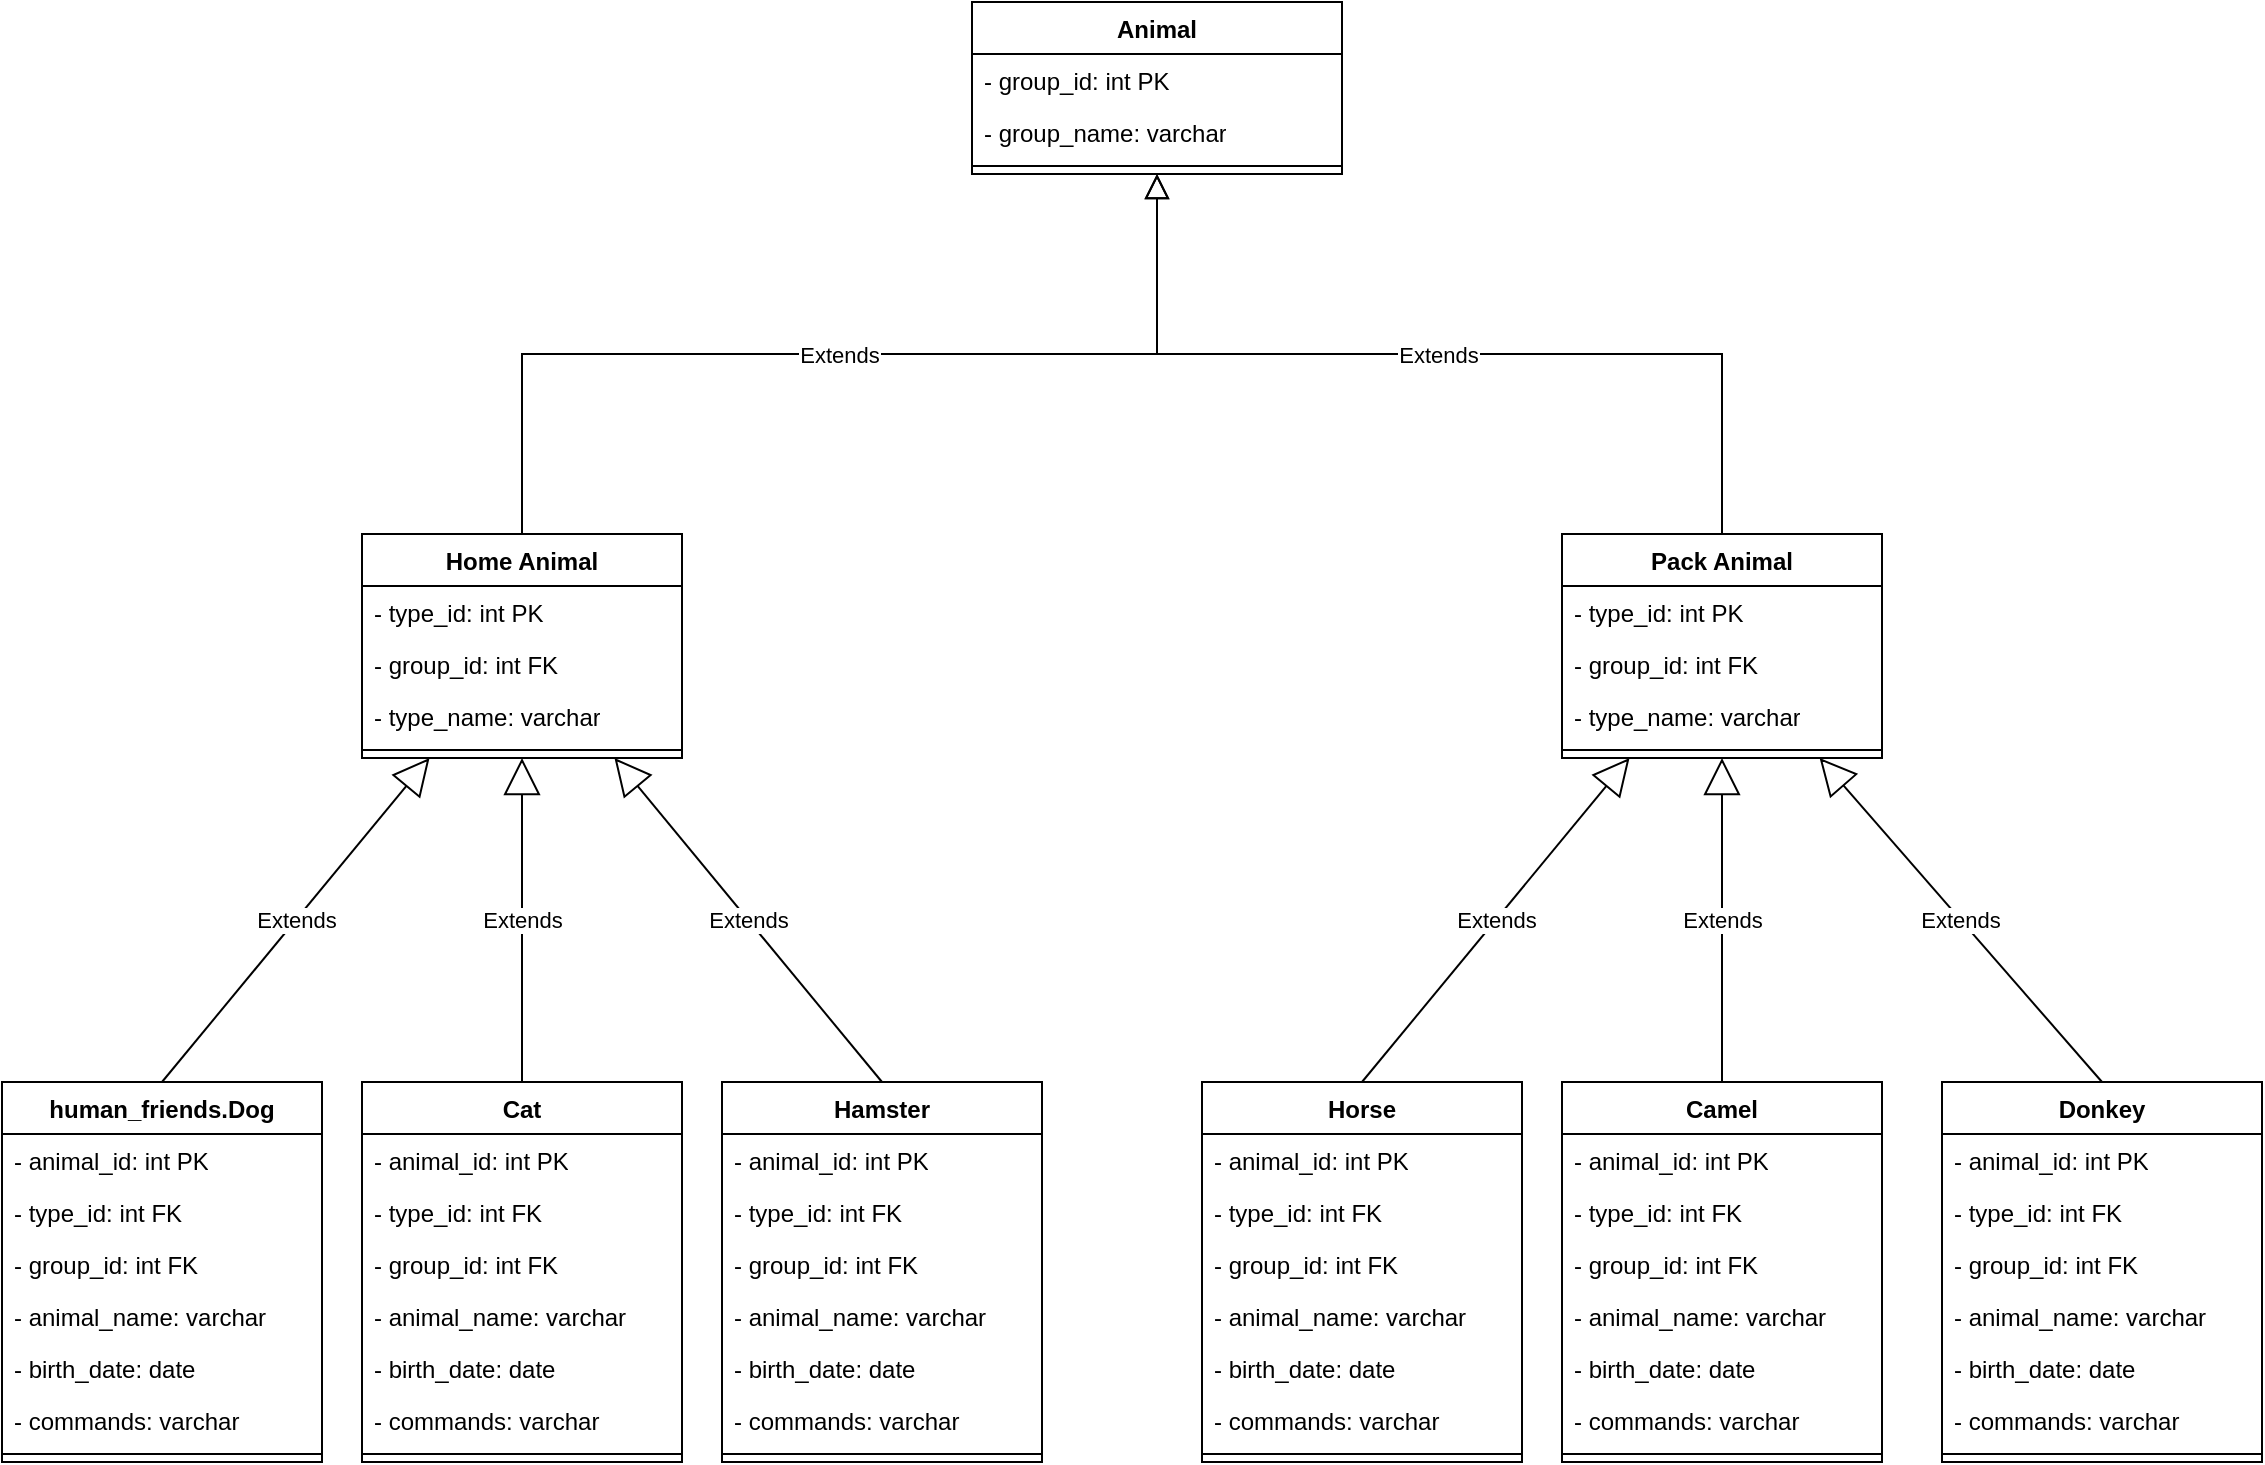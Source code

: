 <mxfile version="24.2.7" type="device">
  <diagram id="C5RBs43oDa-KdzZeNtuy" name="Page-1">
    <mxGraphModel dx="1311" dy="666" grid="1" gridSize="10" guides="1" tooltips="1" connect="1" arrows="1" fold="1" page="1" pageScale="1" pageWidth="1169" pageHeight="827" math="0" shadow="0">
      <root>
        <mxCell id="WIyWlLk6GJQsqaUBKTNV-0" />
        <mxCell id="WIyWlLk6GJQsqaUBKTNV-1" parent="WIyWlLk6GJQsqaUBKTNV-0" />
        <mxCell id="zkfFHV4jXpPFQw0GAbJ--12" value="Extends" style="endArrow=block;endSize=10;endFill=0;shadow=0;strokeWidth=1;rounded=0;curved=0;edgeStyle=elbowEdgeStyle;elbow=vertical;exitX=0.5;exitY=0;exitDx=0;exitDy=0;" parent="WIyWlLk6GJQsqaUBKTNV-1" source="efwvmlFI9Zh6J3mrvMHq-28" target="efwvmlFI9Zh6J3mrvMHq-23" edge="1">
          <mxGeometry width="160" relative="1" as="geometry">
            <mxPoint x="230" y="277" as="sourcePoint" />
            <mxPoint x="410" y="165" as="targetPoint" />
          </mxGeometry>
        </mxCell>
        <mxCell id="zkfFHV4jXpPFQw0GAbJ--16" value="Extends" style="endArrow=block;endSize=10;endFill=0;shadow=0;strokeWidth=1;rounded=0;curved=0;edgeStyle=elbowEdgeStyle;elbow=vertical;exitX=0.5;exitY=0;exitDx=0;exitDy=0;" parent="WIyWlLk6GJQsqaUBKTNV-1" source="efwvmlFI9Zh6J3mrvMHq-32" target="efwvmlFI9Zh6J3mrvMHq-23" edge="1">
          <mxGeometry width="160" relative="1" as="geometry">
            <mxPoint x="590" y="277" as="sourcePoint" />
            <mxPoint x="410" y="165" as="targetPoint" />
          </mxGeometry>
        </mxCell>
        <mxCell id="efwvmlFI9Zh6J3mrvMHq-17" value="Extends" style="endArrow=block;endSize=16;endFill=0;html=1;rounded=0;exitX=0.5;exitY=0;exitDx=0;exitDy=0;" parent="WIyWlLk6GJQsqaUBKTNV-1" source="mZx6ZZILbVtilGxUfGwO-8" target="efwvmlFI9Zh6J3mrvMHq-28" edge="1">
          <mxGeometry width="160" relative="1" as="geometry">
            <mxPoint x="95" y="570" as="sourcePoint" />
            <mxPoint x="210" y="400" as="targetPoint" />
          </mxGeometry>
        </mxCell>
        <mxCell id="efwvmlFI9Zh6J3mrvMHq-18" value="Extends" style="endArrow=block;endSize=16;endFill=0;html=1;rounded=0;exitX=0.5;exitY=0;exitDx=0;exitDy=0;" parent="WIyWlLk6GJQsqaUBKTNV-1" source="DU9tRd8xR8YtdWlbHEAD-2" target="efwvmlFI9Zh6J3mrvMHq-28" edge="1">
          <mxGeometry width="160" relative="1" as="geometry">
            <mxPoint x="270" y="570" as="sourcePoint" />
            <mxPoint x="302" y="411" as="targetPoint" />
          </mxGeometry>
        </mxCell>
        <mxCell id="efwvmlFI9Zh6J3mrvMHq-19" value="Extends" style="endArrow=block;endSize=16;endFill=0;html=1;rounded=0;exitX=0.5;exitY=0;exitDx=0;exitDy=0;" parent="WIyWlLk6GJQsqaUBKTNV-1" source="mZx6ZZILbVtilGxUfGwO-37" target="efwvmlFI9Zh6J3mrvMHq-28" edge="1">
          <mxGeometry width="160" relative="1" as="geometry">
            <mxPoint x="470" y="570" as="sourcePoint" />
            <mxPoint x="382" y="417" as="targetPoint" />
          </mxGeometry>
        </mxCell>
        <mxCell id="efwvmlFI9Zh6J3mrvMHq-20" value="Extends" style="endArrow=block;endSize=16;endFill=0;html=1;rounded=0;exitX=0.5;exitY=0;exitDx=0;exitDy=0;" parent="WIyWlLk6GJQsqaUBKTNV-1" source="mZx6ZZILbVtilGxUfGwO-45" target="efwvmlFI9Zh6J3mrvMHq-32" edge="1">
          <mxGeometry width="160" relative="1" as="geometry">
            <mxPoint x="690" y="570" as="sourcePoint" />
            <mxPoint x="572" y="417" as="targetPoint" />
          </mxGeometry>
        </mxCell>
        <mxCell id="efwvmlFI9Zh6J3mrvMHq-21" value="Extends" style="endArrow=block;endSize=16;endFill=0;html=1;rounded=0;" parent="WIyWlLk6GJQsqaUBKTNV-1" source="mZx6ZZILbVtilGxUfGwO-53" target="efwvmlFI9Zh6J3mrvMHq-32" edge="1">
          <mxGeometry width="160" relative="1" as="geometry">
            <mxPoint x="880" y="570" as="sourcePoint" />
            <mxPoint x="690" y="417" as="targetPoint" />
          </mxGeometry>
        </mxCell>
        <mxCell id="efwvmlFI9Zh6J3mrvMHq-22" value="Extends" style="endArrow=block;endSize=16;endFill=0;html=1;rounded=0;exitX=0.5;exitY=0;exitDx=0;exitDy=0;" parent="WIyWlLk6GJQsqaUBKTNV-1" source="mZx6ZZILbVtilGxUfGwO-61" target="efwvmlFI9Zh6J3mrvMHq-32" edge="1">
          <mxGeometry width="160" relative="1" as="geometry">
            <mxPoint x="1070" y="570" as="sourcePoint" />
            <mxPoint x="920" y="410" as="targetPoint" />
          </mxGeometry>
        </mxCell>
        <mxCell id="efwvmlFI9Zh6J3mrvMHq-23" value="Animal" style="swimlane;fontStyle=1;align=center;verticalAlign=top;childLayout=stackLayout;horizontal=1;startSize=26;horizontalStack=0;resizeParent=1;resizeParentMax=0;resizeLast=0;collapsible=1;marginBottom=0;whiteSpace=wrap;html=1;" parent="WIyWlLk6GJQsqaUBKTNV-1" vertex="1">
          <mxGeometry x="505" y="30" width="185" height="86" as="geometry" />
        </mxCell>
        <mxCell id="mZx6ZZILbVtilGxUfGwO-1" value="- group_id: int PK" style="text;strokeColor=none;fillColor=none;align=left;verticalAlign=top;spacingLeft=4;spacingRight=4;overflow=hidden;rotatable=0;points=[[0,0.5],[1,0.5]];portConstraint=eastwest;whiteSpace=wrap;html=1;" vertex="1" parent="efwvmlFI9Zh6J3mrvMHq-23">
          <mxGeometry y="26" width="185" height="26" as="geometry" />
        </mxCell>
        <mxCell id="mZx6ZZILbVtilGxUfGwO-2" value="- group_name: varchar" style="text;strokeColor=none;fillColor=none;align=left;verticalAlign=top;spacingLeft=4;spacingRight=4;overflow=hidden;rotatable=0;points=[[0,0.5],[1,0.5]];portConstraint=eastwest;whiteSpace=wrap;html=1;" vertex="1" parent="efwvmlFI9Zh6J3mrvMHq-23">
          <mxGeometry y="52" width="185" height="26" as="geometry" />
        </mxCell>
        <mxCell id="efwvmlFI9Zh6J3mrvMHq-25" value="" style="line;strokeWidth=1;fillColor=none;align=left;verticalAlign=middle;spacingTop=-1;spacingLeft=3;spacingRight=3;rotatable=0;labelPosition=right;points=[];portConstraint=eastwest;strokeColor=inherit;" parent="efwvmlFI9Zh6J3mrvMHq-23" vertex="1">
          <mxGeometry y="78" width="185" height="8" as="geometry" />
        </mxCell>
        <mxCell id="efwvmlFI9Zh6J3mrvMHq-28" value="Home Animal" style="swimlane;fontStyle=1;align=center;verticalAlign=top;childLayout=stackLayout;horizontal=1;startSize=26;horizontalStack=0;resizeParent=1;resizeParentMax=0;resizeLast=0;collapsible=1;marginBottom=0;whiteSpace=wrap;html=1;" parent="WIyWlLk6GJQsqaUBKTNV-1" vertex="1">
          <mxGeometry x="200" y="296" width="160" height="112" as="geometry" />
        </mxCell>
        <mxCell id="mZx6ZZILbVtilGxUfGwO-12" value="- type_id: int PK" style="text;strokeColor=none;fillColor=none;align=left;verticalAlign=top;spacingLeft=4;spacingRight=4;overflow=hidden;rotatable=0;points=[[0,0.5],[1,0.5]];portConstraint=eastwest;whiteSpace=wrap;html=1;" vertex="1" parent="efwvmlFI9Zh6J3mrvMHq-28">
          <mxGeometry y="26" width="160" height="26" as="geometry" />
        </mxCell>
        <mxCell id="mZx6ZZILbVtilGxUfGwO-11" value="- group_id: int FK" style="text;strokeColor=none;fillColor=none;align=left;verticalAlign=top;spacingLeft=4;spacingRight=4;overflow=hidden;rotatable=0;points=[[0,0.5],[1,0.5]];portConstraint=eastwest;whiteSpace=wrap;html=1;" vertex="1" parent="efwvmlFI9Zh6J3mrvMHq-28">
          <mxGeometry y="52" width="160" height="26" as="geometry" />
        </mxCell>
        <mxCell id="mZx6ZZILbVtilGxUfGwO-13" value="- type_name: varchar" style="text;strokeColor=none;fillColor=none;align=left;verticalAlign=top;spacingLeft=4;spacingRight=4;overflow=hidden;rotatable=0;points=[[0,0.5],[1,0.5]];portConstraint=eastwest;whiteSpace=wrap;html=1;" vertex="1" parent="efwvmlFI9Zh6J3mrvMHq-28">
          <mxGeometry y="78" width="160" height="26" as="geometry" />
        </mxCell>
        <mxCell id="efwvmlFI9Zh6J3mrvMHq-30" value="" style="line;strokeWidth=1;fillColor=none;align=left;verticalAlign=middle;spacingTop=-1;spacingLeft=3;spacingRight=3;rotatable=0;labelPosition=right;points=[];portConstraint=eastwest;strokeColor=inherit;" parent="efwvmlFI9Zh6J3mrvMHq-28" vertex="1">
          <mxGeometry y="104" width="160" height="8" as="geometry" />
        </mxCell>
        <mxCell id="efwvmlFI9Zh6J3mrvMHq-32" value="Pack Animal" style="swimlane;fontStyle=1;align=center;verticalAlign=top;childLayout=stackLayout;horizontal=1;startSize=26;horizontalStack=0;resizeParent=1;resizeParentMax=0;resizeLast=0;collapsible=1;marginBottom=0;whiteSpace=wrap;html=1;" parent="WIyWlLk6GJQsqaUBKTNV-1" vertex="1">
          <mxGeometry x="800" y="296" width="160" height="112" as="geometry" />
        </mxCell>
        <mxCell id="mZx6ZZILbVtilGxUfGwO-69" value="- type_id: int PK" style="text;strokeColor=none;fillColor=none;align=left;verticalAlign=top;spacingLeft=4;spacingRight=4;overflow=hidden;rotatable=0;points=[[0,0.5],[1,0.5]];portConstraint=eastwest;whiteSpace=wrap;html=1;" vertex="1" parent="efwvmlFI9Zh6J3mrvMHq-32">
          <mxGeometry y="26" width="160" height="26" as="geometry" />
        </mxCell>
        <mxCell id="mZx6ZZILbVtilGxUfGwO-70" value="- group_id: int FK" style="text;strokeColor=none;fillColor=none;align=left;verticalAlign=top;spacingLeft=4;spacingRight=4;overflow=hidden;rotatable=0;points=[[0,0.5],[1,0.5]];portConstraint=eastwest;whiteSpace=wrap;html=1;" vertex="1" parent="efwvmlFI9Zh6J3mrvMHq-32">
          <mxGeometry y="52" width="160" height="26" as="geometry" />
        </mxCell>
        <mxCell id="mZx6ZZILbVtilGxUfGwO-71" value="- type_name: varchar" style="text;strokeColor=none;fillColor=none;align=left;verticalAlign=top;spacingLeft=4;spacingRight=4;overflow=hidden;rotatable=0;points=[[0,0.5],[1,0.5]];portConstraint=eastwest;whiteSpace=wrap;html=1;" vertex="1" parent="efwvmlFI9Zh6J3mrvMHq-32">
          <mxGeometry y="78" width="160" height="26" as="geometry" />
        </mxCell>
        <mxCell id="efwvmlFI9Zh6J3mrvMHq-34" value="" style="line;strokeWidth=1;fillColor=none;align=left;verticalAlign=middle;spacingTop=-1;spacingLeft=3;spacingRight=3;rotatable=0;labelPosition=right;points=[];portConstraint=eastwest;strokeColor=inherit;" parent="efwvmlFI9Zh6J3mrvMHq-32" vertex="1">
          <mxGeometry y="104" width="160" height="8" as="geometry" />
        </mxCell>
        <mxCell id="DU9tRd8xR8YtdWlbHEAD-2" value="Cat" style="swimlane;fontStyle=1;align=center;verticalAlign=top;childLayout=stackLayout;horizontal=1;startSize=26;horizontalStack=0;resizeParent=1;resizeParentMax=0;resizeLast=0;collapsible=1;marginBottom=0;whiteSpace=wrap;html=1;" parent="WIyWlLk6GJQsqaUBKTNV-1" vertex="1">
          <mxGeometry x="200" y="570" width="160" height="190" as="geometry" />
        </mxCell>
        <mxCell id="mZx6ZZILbVtilGxUfGwO-31" value="- animal_id: int PK" style="text;strokeColor=none;fillColor=none;align=left;verticalAlign=top;spacingLeft=4;spacingRight=4;overflow=hidden;rotatable=0;points=[[0,0.5],[1,0.5]];portConstraint=eastwest;whiteSpace=wrap;html=1;" vertex="1" parent="DU9tRd8xR8YtdWlbHEAD-2">
          <mxGeometry y="26" width="160" height="26" as="geometry" />
        </mxCell>
        <mxCell id="mZx6ZZILbVtilGxUfGwO-32" value="- type_id: int FK" style="text;strokeColor=none;fillColor=none;align=left;verticalAlign=top;spacingLeft=4;spacingRight=4;overflow=hidden;rotatable=0;points=[[0,0.5],[1,0.5]];portConstraint=eastwest;whiteSpace=wrap;html=1;" vertex="1" parent="DU9tRd8xR8YtdWlbHEAD-2">
          <mxGeometry y="52" width="160" height="26" as="geometry" />
        </mxCell>
        <mxCell id="mZx6ZZILbVtilGxUfGwO-33" value="- group_id: int FK" style="text;strokeColor=none;fillColor=none;align=left;verticalAlign=top;spacingLeft=4;spacingRight=4;overflow=hidden;rotatable=0;points=[[0,0.5],[1,0.5]];portConstraint=eastwest;whiteSpace=wrap;html=1;" vertex="1" parent="DU9tRd8xR8YtdWlbHEAD-2">
          <mxGeometry y="78" width="160" height="26" as="geometry" />
        </mxCell>
        <mxCell id="mZx6ZZILbVtilGxUfGwO-34" value="- animal_name: varchar" style="text;strokeColor=none;fillColor=none;align=left;verticalAlign=top;spacingLeft=4;spacingRight=4;overflow=hidden;rotatable=0;points=[[0,0.5],[1,0.5]];portConstraint=eastwest;whiteSpace=wrap;html=1;" vertex="1" parent="DU9tRd8xR8YtdWlbHEAD-2">
          <mxGeometry y="104" width="160" height="26" as="geometry" />
        </mxCell>
        <mxCell id="mZx6ZZILbVtilGxUfGwO-35" value="- birth_date: date" style="text;strokeColor=none;fillColor=none;align=left;verticalAlign=top;spacingLeft=4;spacingRight=4;overflow=hidden;rotatable=0;points=[[0,0.5],[1,0.5]];portConstraint=eastwest;whiteSpace=wrap;html=1;" vertex="1" parent="DU9tRd8xR8YtdWlbHEAD-2">
          <mxGeometry y="130" width="160" height="26" as="geometry" />
        </mxCell>
        <mxCell id="mZx6ZZILbVtilGxUfGwO-36" value="- commands: varchar" style="text;strokeColor=none;fillColor=none;align=left;verticalAlign=top;spacingLeft=4;spacingRight=4;overflow=hidden;rotatable=0;points=[[0,0.5],[1,0.5]];portConstraint=eastwest;whiteSpace=wrap;html=1;" vertex="1" parent="DU9tRd8xR8YtdWlbHEAD-2">
          <mxGeometry y="156" width="160" height="26" as="geometry" />
        </mxCell>
        <mxCell id="DU9tRd8xR8YtdWlbHEAD-6" value="" style="line;strokeWidth=1;fillColor=none;align=left;verticalAlign=middle;spacingTop=-1;spacingLeft=3;spacingRight=3;rotatable=0;labelPosition=right;points=[];portConstraint=eastwest;strokeColor=inherit;" parent="DU9tRd8xR8YtdWlbHEAD-2" vertex="1">
          <mxGeometry y="182" width="160" height="8" as="geometry" />
        </mxCell>
        <mxCell id="mZx6ZZILbVtilGxUfGwO-8" value="human_friends.Dog" style="swimlane;fontStyle=1;align=center;verticalAlign=top;childLayout=stackLayout;horizontal=1;startSize=26;horizontalStack=0;resizeParent=1;resizeParentMax=0;resizeLast=0;collapsible=1;marginBottom=0;whiteSpace=wrap;html=1;" vertex="1" parent="WIyWlLk6GJQsqaUBKTNV-1">
          <mxGeometry x="20" y="570" width="160" height="190" as="geometry" />
        </mxCell>
        <mxCell id="mZx6ZZILbVtilGxUfGwO-14" value="- animal_id: int PK" style="text;strokeColor=none;fillColor=none;align=left;verticalAlign=top;spacingLeft=4;spacingRight=4;overflow=hidden;rotatable=0;points=[[0,0.5],[1,0.5]];portConstraint=eastwest;whiteSpace=wrap;html=1;" vertex="1" parent="mZx6ZZILbVtilGxUfGwO-8">
          <mxGeometry y="26" width="160" height="26" as="geometry" />
        </mxCell>
        <mxCell id="mZx6ZZILbVtilGxUfGwO-15" value="- type_id: int FK" style="text;strokeColor=none;fillColor=none;align=left;verticalAlign=top;spacingLeft=4;spacingRight=4;overflow=hidden;rotatable=0;points=[[0,0.5],[1,0.5]];portConstraint=eastwest;whiteSpace=wrap;html=1;" vertex="1" parent="mZx6ZZILbVtilGxUfGwO-8">
          <mxGeometry y="52" width="160" height="26" as="geometry" />
        </mxCell>
        <mxCell id="mZx6ZZILbVtilGxUfGwO-16" value="- group_id: int FK" style="text;strokeColor=none;fillColor=none;align=left;verticalAlign=top;spacingLeft=4;spacingRight=4;overflow=hidden;rotatable=0;points=[[0,0.5],[1,0.5]];portConstraint=eastwest;whiteSpace=wrap;html=1;" vertex="1" parent="mZx6ZZILbVtilGxUfGwO-8">
          <mxGeometry y="78" width="160" height="26" as="geometry" />
        </mxCell>
        <mxCell id="mZx6ZZILbVtilGxUfGwO-17" value="- animal_name: varchar" style="text;strokeColor=none;fillColor=none;align=left;verticalAlign=top;spacingLeft=4;spacingRight=4;overflow=hidden;rotatable=0;points=[[0,0.5],[1,0.5]];portConstraint=eastwest;whiteSpace=wrap;html=1;" vertex="1" parent="mZx6ZZILbVtilGxUfGwO-8">
          <mxGeometry y="104" width="160" height="26" as="geometry" />
        </mxCell>
        <mxCell id="mZx6ZZILbVtilGxUfGwO-10" value="- birth_date: date" style="text;strokeColor=none;fillColor=none;align=left;verticalAlign=top;spacingLeft=4;spacingRight=4;overflow=hidden;rotatable=0;points=[[0,0.5],[1,0.5]];portConstraint=eastwest;whiteSpace=wrap;html=1;" vertex="1" parent="mZx6ZZILbVtilGxUfGwO-8">
          <mxGeometry y="130" width="160" height="26" as="geometry" />
        </mxCell>
        <mxCell id="mZx6ZZILbVtilGxUfGwO-18" value="- commands: varchar" style="text;strokeColor=none;fillColor=none;align=left;verticalAlign=top;spacingLeft=4;spacingRight=4;overflow=hidden;rotatable=0;points=[[0,0.5],[1,0.5]];portConstraint=eastwest;whiteSpace=wrap;html=1;" vertex="1" parent="mZx6ZZILbVtilGxUfGwO-8">
          <mxGeometry y="156" width="160" height="26" as="geometry" />
        </mxCell>
        <mxCell id="mZx6ZZILbVtilGxUfGwO-9" value="" style="line;strokeWidth=1;fillColor=none;align=left;verticalAlign=middle;spacingTop=-1;spacingLeft=3;spacingRight=3;rotatable=0;labelPosition=right;points=[];portConstraint=eastwest;strokeColor=inherit;" vertex="1" parent="mZx6ZZILbVtilGxUfGwO-8">
          <mxGeometry y="182" width="160" height="8" as="geometry" />
        </mxCell>
        <mxCell id="mZx6ZZILbVtilGxUfGwO-37" value="Hamster" style="swimlane;fontStyle=1;align=center;verticalAlign=top;childLayout=stackLayout;horizontal=1;startSize=26;horizontalStack=0;resizeParent=1;resizeParentMax=0;resizeLast=0;collapsible=1;marginBottom=0;whiteSpace=wrap;html=1;" vertex="1" parent="WIyWlLk6GJQsqaUBKTNV-1">
          <mxGeometry x="380" y="570" width="160" height="190" as="geometry" />
        </mxCell>
        <mxCell id="mZx6ZZILbVtilGxUfGwO-38" value="- animal_id: int PK" style="text;strokeColor=none;fillColor=none;align=left;verticalAlign=top;spacingLeft=4;spacingRight=4;overflow=hidden;rotatable=0;points=[[0,0.5],[1,0.5]];portConstraint=eastwest;whiteSpace=wrap;html=1;" vertex="1" parent="mZx6ZZILbVtilGxUfGwO-37">
          <mxGeometry y="26" width="160" height="26" as="geometry" />
        </mxCell>
        <mxCell id="mZx6ZZILbVtilGxUfGwO-39" value="- type_id: int FK" style="text;strokeColor=none;fillColor=none;align=left;verticalAlign=top;spacingLeft=4;spacingRight=4;overflow=hidden;rotatable=0;points=[[0,0.5],[1,0.5]];portConstraint=eastwest;whiteSpace=wrap;html=1;" vertex="1" parent="mZx6ZZILbVtilGxUfGwO-37">
          <mxGeometry y="52" width="160" height="26" as="geometry" />
        </mxCell>
        <mxCell id="mZx6ZZILbVtilGxUfGwO-40" value="- group_id: int FK" style="text;strokeColor=none;fillColor=none;align=left;verticalAlign=top;spacingLeft=4;spacingRight=4;overflow=hidden;rotatable=0;points=[[0,0.5],[1,0.5]];portConstraint=eastwest;whiteSpace=wrap;html=1;" vertex="1" parent="mZx6ZZILbVtilGxUfGwO-37">
          <mxGeometry y="78" width="160" height="26" as="geometry" />
        </mxCell>
        <mxCell id="mZx6ZZILbVtilGxUfGwO-41" value="- animal_name: varchar" style="text;strokeColor=none;fillColor=none;align=left;verticalAlign=top;spacingLeft=4;spacingRight=4;overflow=hidden;rotatable=0;points=[[0,0.5],[1,0.5]];portConstraint=eastwest;whiteSpace=wrap;html=1;" vertex="1" parent="mZx6ZZILbVtilGxUfGwO-37">
          <mxGeometry y="104" width="160" height="26" as="geometry" />
        </mxCell>
        <mxCell id="mZx6ZZILbVtilGxUfGwO-42" value="- birth_date: date" style="text;strokeColor=none;fillColor=none;align=left;verticalAlign=top;spacingLeft=4;spacingRight=4;overflow=hidden;rotatable=0;points=[[0,0.5],[1,0.5]];portConstraint=eastwest;whiteSpace=wrap;html=1;" vertex="1" parent="mZx6ZZILbVtilGxUfGwO-37">
          <mxGeometry y="130" width="160" height="26" as="geometry" />
        </mxCell>
        <mxCell id="mZx6ZZILbVtilGxUfGwO-43" value="- commands: varchar" style="text;strokeColor=none;fillColor=none;align=left;verticalAlign=top;spacingLeft=4;spacingRight=4;overflow=hidden;rotatable=0;points=[[0,0.5],[1,0.5]];portConstraint=eastwest;whiteSpace=wrap;html=1;" vertex="1" parent="mZx6ZZILbVtilGxUfGwO-37">
          <mxGeometry y="156" width="160" height="26" as="geometry" />
        </mxCell>
        <mxCell id="mZx6ZZILbVtilGxUfGwO-44" value="" style="line;strokeWidth=1;fillColor=none;align=left;verticalAlign=middle;spacingTop=-1;spacingLeft=3;spacingRight=3;rotatable=0;labelPosition=right;points=[];portConstraint=eastwest;strokeColor=inherit;" vertex="1" parent="mZx6ZZILbVtilGxUfGwO-37">
          <mxGeometry y="182" width="160" height="8" as="geometry" />
        </mxCell>
        <mxCell id="mZx6ZZILbVtilGxUfGwO-45" value="Horse" style="swimlane;fontStyle=1;align=center;verticalAlign=top;childLayout=stackLayout;horizontal=1;startSize=26;horizontalStack=0;resizeParent=1;resizeParentMax=0;resizeLast=0;collapsible=1;marginBottom=0;whiteSpace=wrap;html=1;" vertex="1" parent="WIyWlLk6GJQsqaUBKTNV-1">
          <mxGeometry x="620" y="570" width="160" height="190" as="geometry" />
        </mxCell>
        <mxCell id="mZx6ZZILbVtilGxUfGwO-46" value="- animal_id: int PK" style="text;strokeColor=none;fillColor=none;align=left;verticalAlign=top;spacingLeft=4;spacingRight=4;overflow=hidden;rotatable=0;points=[[0,0.5],[1,0.5]];portConstraint=eastwest;whiteSpace=wrap;html=1;" vertex="1" parent="mZx6ZZILbVtilGxUfGwO-45">
          <mxGeometry y="26" width="160" height="26" as="geometry" />
        </mxCell>
        <mxCell id="mZx6ZZILbVtilGxUfGwO-47" value="- type_id: int FK" style="text;strokeColor=none;fillColor=none;align=left;verticalAlign=top;spacingLeft=4;spacingRight=4;overflow=hidden;rotatable=0;points=[[0,0.5],[1,0.5]];portConstraint=eastwest;whiteSpace=wrap;html=1;" vertex="1" parent="mZx6ZZILbVtilGxUfGwO-45">
          <mxGeometry y="52" width="160" height="26" as="geometry" />
        </mxCell>
        <mxCell id="mZx6ZZILbVtilGxUfGwO-48" value="- group_id: int FK" style="text;strokeColor=none;fillColor=none;align=left;verticalAlign=top;spacingLeft=4;spacingRight=4;overflow=hidden;rotatable=0;points=[[0,0.5],[1,0.5]];portConstraint=eastwest;whiteSpace=wrap;html=1;" vertex="1" parent="mZx6ZZILbVtilGxUfGwO-45">
          <mxGeometry y="78" width="160" height="26" as="geometry" />
        </mxCell>
        <mxCell id="mZx6ZZILbVtilGxUfGwO-49" value="- animal_name: varchar" style="text;strokeColor=none;fillColor=none;align=left;verticalAlign=top;spacingLeft=4;spacingRight=4;overflow=hidden;rotatable=0;points=[[0,0.5],[1,0.5]];portConstraint=eastwest;whiteSpace=wrap;html=1;" vertex="1" parent="mZx6ZZILbVtilGxUfGwO-45">
          <mxGeometry y="104" width="160" height="26" as="geometry" />
        </mxCell>
        <mxCell id="mZx6ZZILbVtilGxUfGwO-50" value="- birth_date: date" style="text;strokeColor=none;fillColor=none;align=left;verticalAlign=top;spacingLeft=4;spacingRight=4;overflow=hidden;rotatable=0;points=[[0,0.5],[1,0.5]];portConstraint=eastwest;whiteSpace=wrap;html=1;" vertex="1" parent="mZx6ZZILbVtilGxUfGwO-45">
          <mxGeometry y="130" width="160" height="26" as="geometry" />
        </mxCell>
        <mxCell id="mZx6ZZILbVtilGxUfGwO-51" value="- commands: varchar" style="text;strokeColor=none;fillColor=none;align=left;verticalAlign=top;spacingLeft=4;spacingRight=4;overflow=hidden;rotatable=0;points=[[0,0.5],[1,0.5]];portConstraint=eastwest;whiteSpace=wrap;html=1;" vertex="1" parent="mZx6ZZILbVtilGxUfGwO-45">
          <mxGeometry y="156" width="160" height="26" as="geometry" />
        </mxCell>
        <mxCell id="mZx6ZZILbVtilGxUfGwO-52" value="" style="line;strokeWidth=1;fillColor=none;align=left;verticalAlign=middle;spacingTop=-1;spacingLeft=3;spacingRight=3;rotatable=0;labelPosition=right;points=[];portConstraint=eastwest;strokeColor=inherit;" vertex="1" parent="mZx6ZZILbVtilGxUfGwO-45">
          <mxGeometry y="182" width="160" height="8" as="geometry" />
        </mxCell>
        <mxCell id="mZx6ZZILbVtilGxUfGwO-53" value="Camel" style="swimlane;fontStyle=1;align=center;verticalAlign=top;childLayout=stackLayout;horizontal=1;startSize=26;horizontalStack=0;resizeParent=1;resizeParentMax=0;resizeLast=0;collapsible=1;marginBottom=0;whiteSpace=wrap;html=1;" vertex="1" parent="WIyWlLk6GJQsqaUBKTNV-1">
          <mxGeometry x="800" y="570" width="160" height="190" as="geometry" />
        </mxCell>
        <mxCell id="mZx6ZZILbVtilGxUfGwO-54" value="- animal_id: int PK" style="text;strokeColor=none;fillColor=none;align=left;verticalAlign=top;spacingLeft=4;spacingRight=4;overflow=hidden;rotatable=0;points=[[0,0.5],[1,0.5]];portConstraint=eastwest;whiteSpace=wrap;html=1;" vertex="1" parent="mZx6ZZILbVtilGxUfGwO-53">
          <mxGeometry y="26" width="160" height="26" as="geometry" />
        </mxCell>
        <mxCell id="mZx6ZZILbVtilGxUfGwO-55" value="- type_id: int FK" style="text;strokeColor=none;fillColor=none;align=left;verticalAlign=top;spacingLeft=4;spacingRight=4;overflow=hidden;rotatable=0;points=[[0,0.5],[1,0.5]];portConstraint=eastwest;whiteSpace=wrap;html=1;" vertex="1" parent="mZx6ZZILbVtilGxUfGwO-53">
          <mxGeometry y="52" width="160" height="26" as="geometry" />
        </mxCell>
        <mxCell id="mZx6ZZILbVtilGxUfGwO-56" value="- group_id: int FK" style="text;strokeColor=none;fillColor=none;align=left;verticalAlign=top;spacingLeft=4;spacingRight=4;overflow=hidden;rotatable=0;points=[[0,0.5],[1,0.5]];portConstraint=eastwest;whiteSpace=wrap;html=1;" vertex="1" parent="mZx6ZZILbVtilGxUfGwO-53">
          <mxGeometry y="78" width="160" height="26" as="geometry" />
        </mxCell>
        <mxCell id="mZx6ZZILbVtilGxUfGwO-57" value="- animal_name: varchar" style="text;strokeColor=none;fillColor=none;align=left;verticalAlign=top;spacingLeft=4;spacingRight=4;overflow=hidden;rotatable=0;points=[[0,0.5],[1,0.5]];portConstraint=eastwest;whiteSpace=wrap;html=1;" vertex="1" parent="mZx6ZZILbVtilGxUfGwO-53">
          <mxGeometry y="104" width="160" height="26" as="geometry" />
        </mxCell>
        <mxCell id="mZx6ZZILbVtilGxUfGwO-58" value="- birth_date: date" style="text;strokeColor=none;fillColor=none;align=left;verticalAlign=top;spacingLeft=4;spacingRight=4;overflow=hidden;rotatable=0;points=[[0,0.5],[1,0.5]];portConstraint=eastwest;whiteSpace=wrap;html=1;" vertex="1" parent="mZx6ZZILbVtilGxUfGwO-53">
          <mxGeometry y="130" width="160" height="26" as="geometry" />
        </mxCell>
        <mxCell id="mZx6ZZILbVtilGxUfGwO-59" value="- commands: varchar" style="text;strokeColor=none;fillColor=none;align=left;verticalAlign=top;spacingLeft=4;spacingRight=4;overflow=hidden;rotatable=0;points=[[0,0.5],[1,0.5]];portConstraint=eastwest;whiteSpace=wrap;html=1;" vertex="1" parent="mZx6ZZILbVtilGxUfGwO-53">
          <mxGeometry y="156" width="160" height="26" as="geometry" />
        </mxCell>
        <mxCell id="mZx6ZZILbVtilGxUfGwO-60" value="" style="line;strokeWidth=1;fillColor=none;align=left;verticalAlign=middle;spacingTop=-1;spacingLeft=3;spacingRight=3;rotatable=0;labelPosition=right;points=[];portConstraint=eastwest;strokeColor=inherit;" vertex="1" parent="mZx6ZZILbVtilGxUfGwO-53">
          <mxGeometry y="182" width="160" height="8" as="geometry" />
        </mxCell>
        <mxCell id="mZx6ZZILbVtilGxUfGwO-61" value="Donkey" style="swimlane;fontStyle=1;align=center;verticalAlign=top;childLayout=stackLayout;horizontal=1;startSize=26;horizontalStack=0;resizeParent=1;resizeParentMax=0;resizeLast=0;collapsible=1;marginBottom=0;whiteSpace=wrap;html=1;" vertex="1" parent="WIyWlLk6GJQsqaUBKTNV-1">
          <mxGeometry x="990" y="570" width="160" height="190" as="geometry" />
        </mxCell>
        <mxCell id="mZx6ZZILbVtilGxUfGwO-62" value="- animal_id: int PK" style="text;strokeColor=none;fillColor=none;align=left;verticalAlign=top;spacingLeft=4;spacingRight=4;overflow=hidden;rotatable=0;points=[[0,0.5],[1,0.5]];portConstraint=eastwest;whiteSpace=wrap;html=1;" vertex="1" parent="mZx6ZZILbVtilGxUfGwO-61">
          <mxGeometry y="26" width="160" height="26" as="geometry" />
        </mxCell>
        <mxCell id="mZx6ZZILbVtilGxUfGwO-63" value="- type_id: int FK" style="text;strokeColor=none;fillColor=none;align=left;verticalAlign=top;spacingLeft=4;spacingRight=4;overflow=hidden;rotatable=0;points=[[0,0.5],[1,0.5]];portConstraint=eastwest;whiteSpace=wrap;html=1;" vertex="1" parent="mZx6ZZILbVtilGxUfGwO-61">
          <mxGeometry y="52" width="160" height="26" as="geometry" />
        </mxCell>
        <mxCell id="mZx6ZZILbVtilGxUfGwO-64" value="- group_id: int FK" style="text;strokeColor=none;fillColor=none;align=left;verticalAlign=top;spacingLeft=4;spacingRight=4;overflow=hidden;rotatable=0;points=[[0,0.5],[1,0.5]];portConstraint=eastwest;whiteSpace=wrap;html=1;" vertex="1" parent="mZx6ZZILbVtilGxUfGwO-61">
          <mxGeometry y="78" width="160" height="26" as="geometry" />
        </mxCell>
        <mxCell id="mZx6ZZILbVtilGxUfGwO-65" value="- animal_name: varchar" style="text;strokeColor=none;fillColor=none;align=left;verticalAlign=top;spacingLeft=4;spacingRight=4;overflow=hidden;rotatable=0;points=[[0,0.5],[1,0.5]];portConstraint=eastwest;whiteSpace=wrap;html=1;" vertex="1" parent="mZx6ZZILbVtilGxUfGwO-61">
          <mxGeometry y="104" width="160" height="26" as="geometry" />
        </mxCell>
        <mxCell id="mZx6ZZILbVtilGxUfGwO-66" value="- birth_date: date" style="text;strokeColor=none;fillColor=none;align=left;verticalAlign=top;spacingLeft=4;spacingRight=4;overflow=hidden;rotatable=0;points=[[0,0.5],[1,0.5]];portConstraint=eastwest;whiteSpace=wrap;html=1;" vertex="1" parent="mZx6ZZILbVtilGxUfGwO-61">
          <mxGeometry y="130" width="160" height="26" as="geometry" />
        </mxCell>
        <mxCell id="mZx6ZZILbVtilGxUfGwO-67" value="- commands: varchar" style="text;strokeColor=none;fillColor=none;align=left;verticalAlign=top;spacingLeft=4;spacingRight=4;overflow=hidden;rotatable=0;points=[[0,0.5],[1,0.5]];portConstraint=eastwest;whiteSpace=wrap;html=1;" vertex="1" parent="mZx6ZZILbVtilGxUfGwO-61">
          <mxGeometry y="156" width="160" height="26" as="geometry" />
        </mxCell>
        <mxCell id="mZx6ZZILbVtilGxUfGwO-68" value="" style="line;strokeWidth=1;fillColor=none;align=left;verticalAlign=middle;spacingTop=-1;spacingLeft=3;spacingRight=3;rotatable=0;labelPosition=right;points=[];portConstraint=eastwest;strokeColor=inherit;" vertex="1" parent="mZx6ZZILbVtilGxUfGwO-61">
          <mxGeometry y="182" width="160" height="8" as="geometry" />
        </mxCell>
      </root>
    </mxGraphModel>
  </diagram>
</mxfile>
